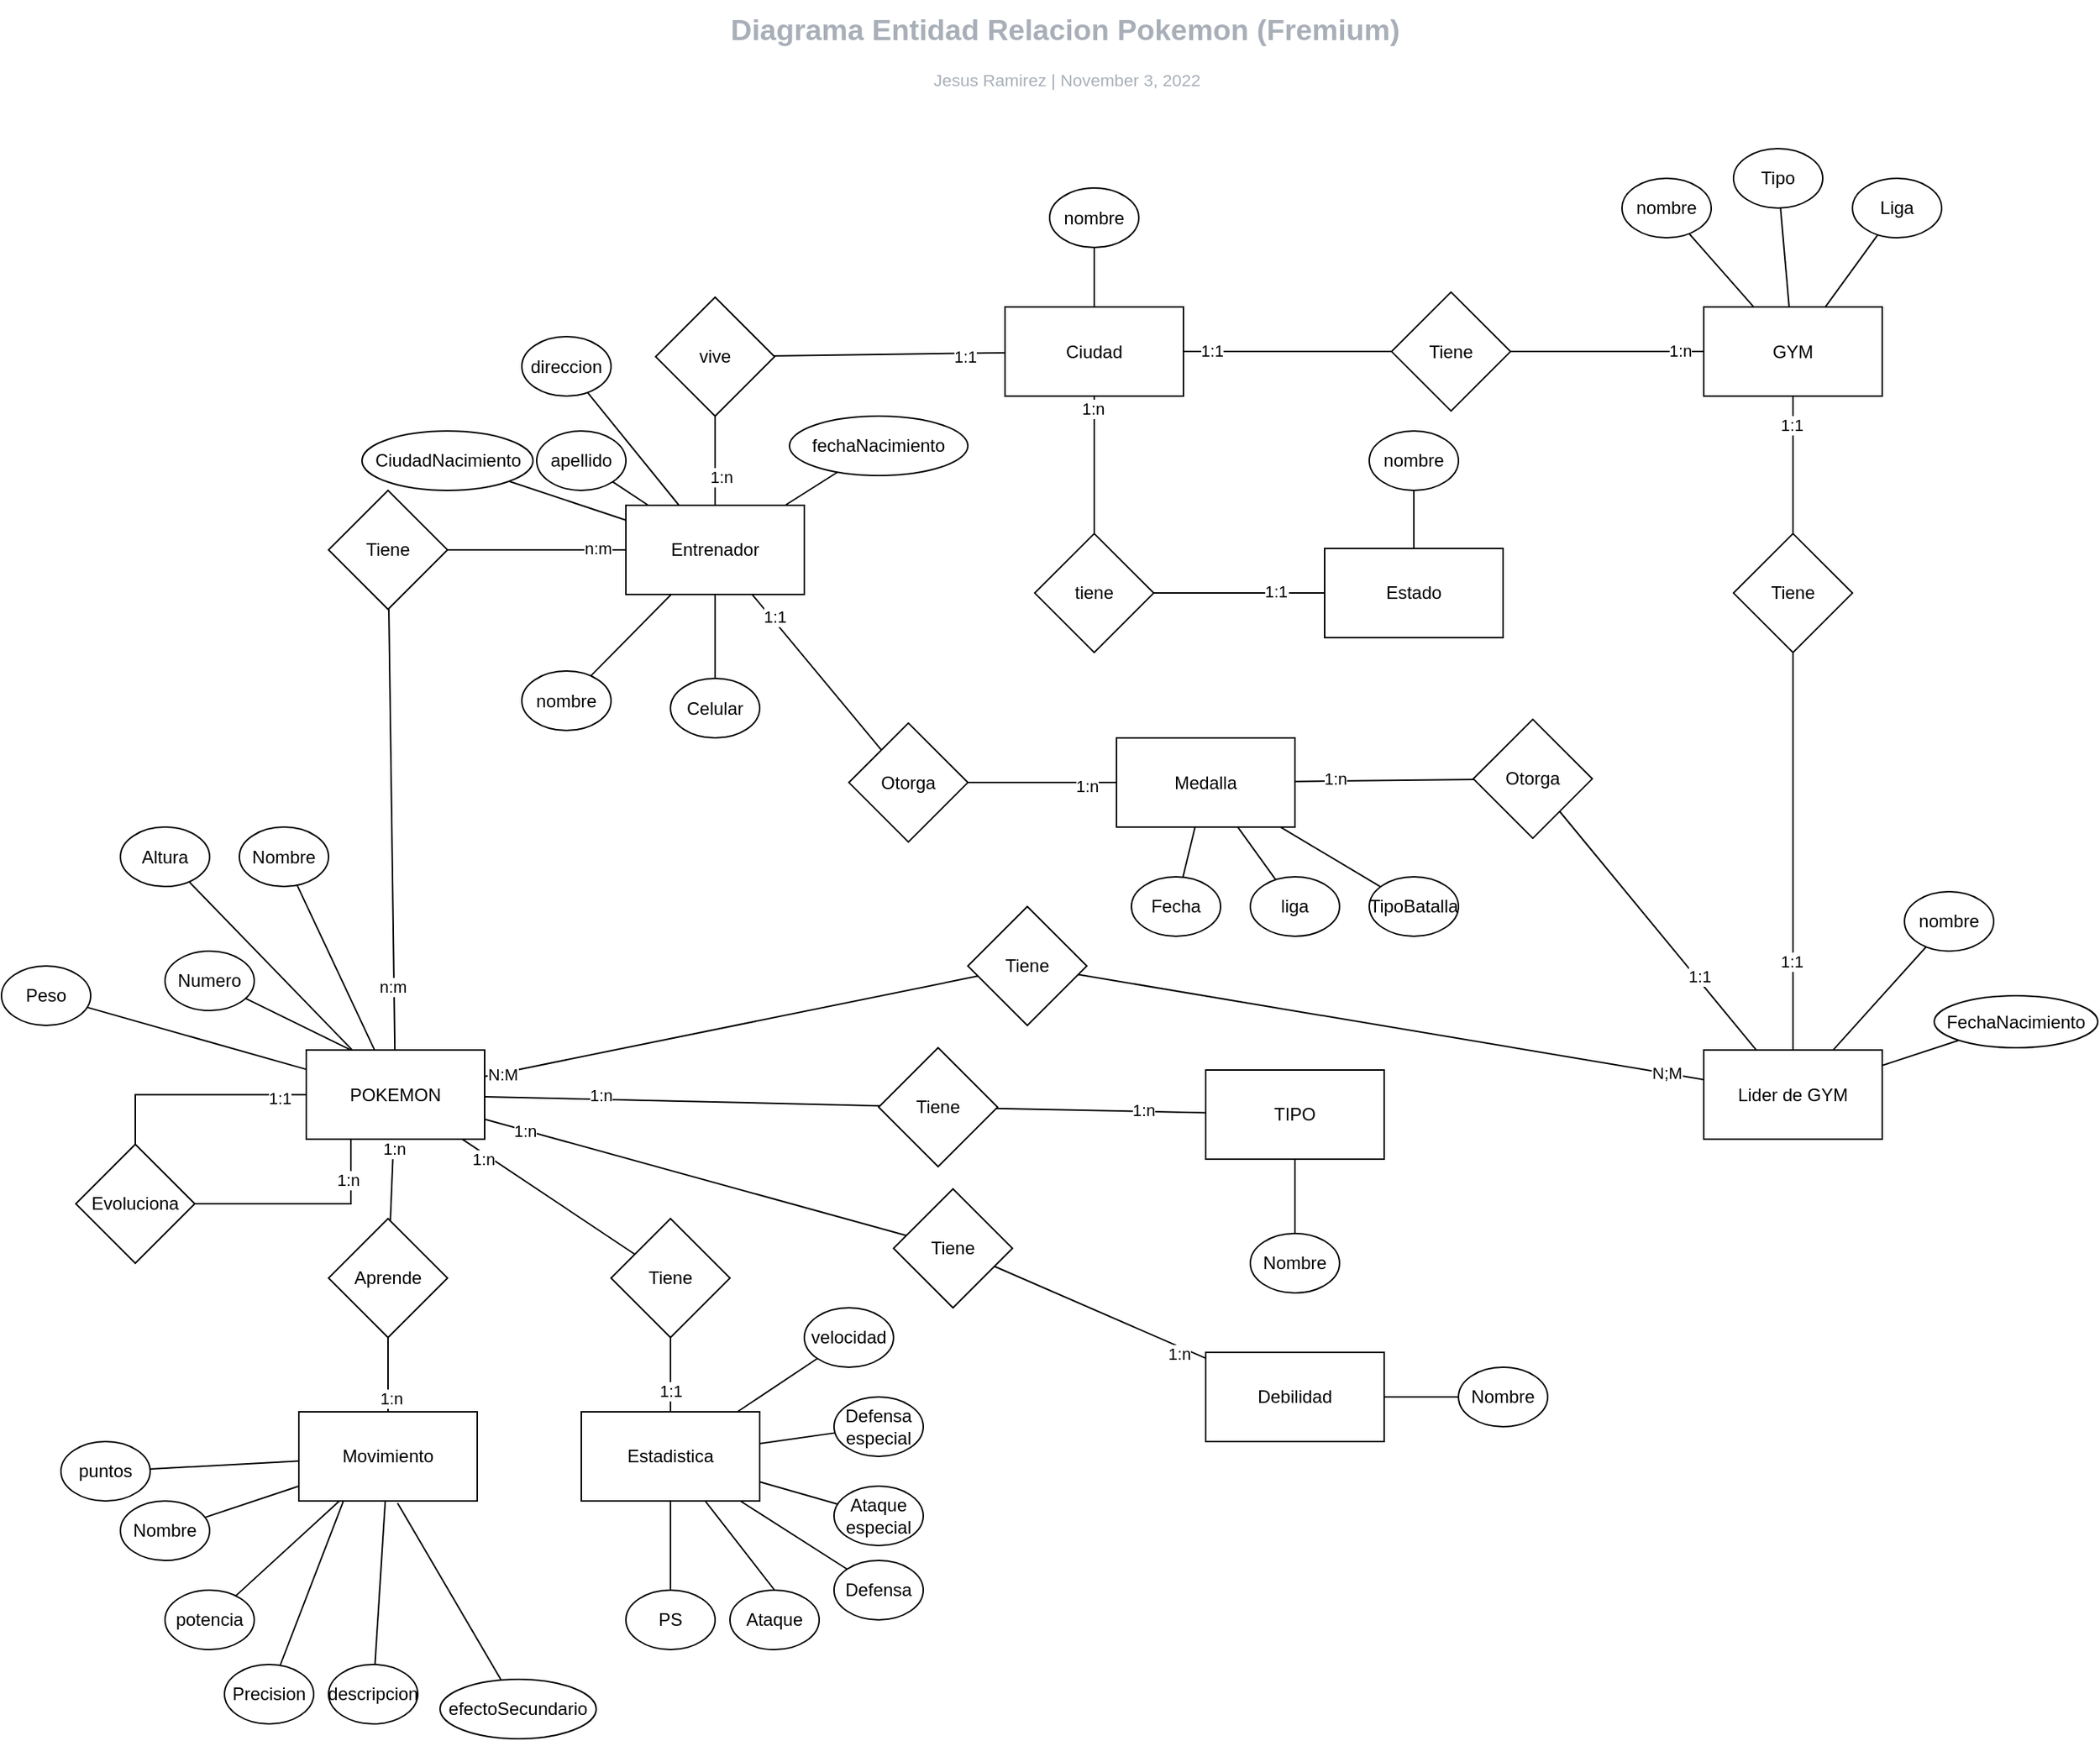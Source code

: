 <mxfile version="20.5.2" type="device"><diagram id="R2lEEEUBdFMjLlhIrx00" name="Page-1"><mxGraphModel dx="2074" dy="1112" grid="1" gridSize="10" guides="1" tooltips="1" connect="1" arrows="1" fold="1" page="1" pageScale="1" pageWidth="850" pageHeight="1100" math="0" shadow="0" extFonts="Permanent Marker^https://fonts.googleapis.com/css?family=Permanent+Marker"><root><mxCell id="0"/><mxCell id="1" parent="0"/><mxCell id="3xpvb2c_XR4PkXyKNZnZ-7" style="edgeStyle=orthogonalEdgeStyle;rounded=0;orthogonalLoop=1;jettySize=auto;html=1;endArrow=none;endFill=0;" parent="1" source="3xpvb2c_XR4PkXyKNZnZ-1" target="3xpvb2c_XR4PkXyKNZnZ-6" edge="1"><mxGeometry relative="1" as="geometry"/></mxCell><mxCell id="3xpvb2c_XR4PkXyKNZnZ-9" value="1:1" style="edgeLabel;html=1;align=center;verticalAlign=middle;resizable=0;points=[];" parent="3xpvb2c_XR4PkXyKNZnZ-7" vertex="1" connectable="0"><mxGeometry x="-0.757" y="2" relative="1" as="geometry"><mxPoint as="offset"/></mxGeometry></mxCell><mxCell id="3xpvb2c_XR4PkXyKNZnZ-24" style="edgeStyle=none;rounded=0;orthogonalLoop=1;jettySize=auto;html=1;endArrow=none;endFill=0;" parent="1" source="3xpvb2c_XR4PkXyKNZnZ-1" target="3xpvb2c_XR4PkXyKNZnZ-23" edge="1"><mxGeometry relative="1" as="geometry"/></mxCell><mxCell id="3xpvb2c_XR4PkXyKNZnZ-26" value="1:n" style="edgeLabel;html=1;align=center;verticalAlign=middle;resizable=0;points=[];" parent="3xpvb2c_XR4PkXyKNZnZ-24" vertex="1" connectable="0"><mxGeometry x="-0.418" y="3" relative="1" as="geometry"><mxPoint as="offset"/></mxGeometry></mxCell><mxCell id="3xpvb2c_XR4PkXyKNZnZ-30" style="edgeStyle=none;rounded=0;orthogonalLoop=1;jettySize=auto;html=1;endArrow=none;endFill=0;" parent="1" source="3xpvb2c_XR4PkXyKNZnZ-1" target="3xpvb2c_XR4PkXyKNZnZ-29" edge="1"><mxGeometry relative="1" as="geometry"/></mxCell><mxCell id="3xpvb2c_XR4PkXyKNZnZ-33" value="1:n" style="edgeLabel;html=1;align=center;verticalAlign=middle;resizable=0;points=[];" parent="3xpvb2c_XR4PkXyKNZnZ-30" vertex="1" connectable="0"><mxGeometry x="-0.757" relative="1" as="geometry"><mxPoint as="offset"/></mxGeometry></mxCell><mxCell id="3xpvb2c_XR4PkXyKNZnZ-171" style="edgeStyle=none;rounded=0;orthogonalLoop=1;jettySize=auto;html=1;endArrow=none;endFill=0;" parent="1" source="3xpvb2c_XR4PkXyKNZnZ-1" target="3xpvb2c_XR4PkXyKNZnZ-170" edge="1"><mxGeometry relative="1" as="geometry"/></mxCell><mxCell id="3xpvb2c_XR4PkXyKNZnZ-176" value="1:n" style="edgeLabel;html=1;align=center;verticalAlign=middle;resizable=0;points=[];" parent="3xpvb2c_XR4PkXyKNZnZ-171" vertex="1" connectable="0"><mxGeometry x="-0.737" y="-3" relative="1" as="geometry"><mxPoint as="offset"/></mxGeometry></mxCell><mxCell id="3xpvb2c_XR4PkXyKNZnZ-200" style="edgeStyle=none;rounded=0;orthogonalLoop=1;jettySize=auto;html=1;endArrow=none;endFill=0;" parent="1" source="3xpvb2c_XR4PkXyKNZnZ-1" target="3xpvb2c_XR4PkXyKNZnZ-199" edge="1"><mxGeometry relative="1" as="geometry"/></mxCell><mxCell id="3xpvb2c_XR4PkXyKNZnZ-203" value="1:n" style="edgeLabel;html=1;align=center;verticalAlign=middle;resizable=0;points=[];" parent="3xpvb2c_XR4PkXyKNZnZ-200" vertex="1" connectable="0"><mxGeometry x="-0.813" relative="1" as="geometry"><mxPoint as="offset"/></mxGeometry></mxCell><mxCell id="3xpvb2c_XR4PkXyKNZnZ-1" value="POKEMON" style="rounded=0;whiteSpace=wrap;html=1;" parent="1" vertex="1"><mxGeometry x="305" y="746.56" width="120" height="60" as="geometry"/></mxCell><mxCell id="3xpvb2c_XR4PkXyKNZnZ-2" value="TIPO" style="rounded=0;whiteSpace=wrap;html=1;" parent="1" vertex="1"><mxGeometry x="910" y="760" width="120" height="60" as="geometry"/></mxCell><mxCell id="3xpvb2c_XR4PkXyKNZnZ-3" value="Medalla" style="rounded=0;whiteSpace=wrap;html=1;" parent="1" vertex="1"><mxGeometry x="850" y="536.56" width="120" height="60" as="geometry"/></mxCell><mxCell id="3xpvb2c_XR4PkXyKNZnZ-113" style="edgeStyle=none;rounded=0;orthogonalLoop=1;jettySize=auto;html=1;endArrow=none;endFill=0;" parent="1" source="3xpvb2c_XR4PkXyKNZnZ-4" target="3xpvb2c_XR4PkXyKNZnZ-110" edge="1"><mxGeometry relative="1" as="geometry"/></mxCell><mxCell id="3xpvb2c_XR4PkXyKNZnZ-114" style="edgeStyle=none;rounded=0;orthogonalLoop=1;jettySize=auto;html=1;endArrow=none;endFill=0;" parent="1" source="3xpvb2c_XR4PkXyKNZnZ-4" target="3xpvb2c_XR4PkXyKNZnZ-111" edge="1"><mxGeometry relative="1" as="geometry"/></mxCell><mxCell id="3xpvb2c_XR4PkXyKNZnZ-118" style="edgeStyle=none;rounded=0;orthogonalLoop=1;jettySize=auto;html=1;endArrow=none;endFill=0;" parent="1" source="3xpvb2c_XR4PkXyKNZnZ-4" target="3xpvb2c_XR4PkXyKNZnZ-115" edge="1"><mxGeometry relative="1" as="geometry"/></mxCell><mxCell id="3xpvb2c_XR4PkXyKNZnZ-128" value="1:1" style="edgeLabel;html=1;align=center;verticalAlign=middle;resizable=0;points=[];" parent="3xpvb2c_XR4PkXyKNZnZ-118" vertex="1" connectable="0"><mxGeometry x="-0.39" y="-2" relative="1" as="geometry"><mxPoint as="offset"/></mxGeometry></mxCell><mxCell id="3xpvb2c_XR4PkXyKNZnZ-4" value="Lider de GYM" style="rounded=0;whiteSpace=wrap;html=1;" parent="1" vertex="1"><mxGeometry x="1245" y="746.56" width="120" height="60" as="geometry"/></mxCell><mxCell id="3xpvb2c_XR4PkXyKNZnZ-8" style="edgeStyle=orthogonalEdgeStyle;rounded=0;orthogonalLoop=1;jettySize=auto;html=1;entryX=0.25;entryY=1;entryDx=0;entryDy=0;endArrow=none;endFill=0;" parent="1" source="3xpvb2c_XR4PkXyKNZnZ-6" target="3xpvb2c_XR4PkXyKNZnZ-1" edge="1"><mxGeometry relative="1" as="geometry"/></mxCell><mxCell id="3xpvb2c_XR4PkXyKNZnZ-10" value="1:n" style="edgeLabel;html=1;align=center;verticalAlign=middle;resizable=0;points=[];" parent="3xpvb2c_XR4PkXyKNZnZ-8" vertex="1" connectable="0"><mxGeometry x="0.629" y="2" relative="1" as="geometry"><mxPoint as="offset"/></mxGeometry></mxCell><mxCell id="3xpvb2c_XR4PkXyKNZnZ-6" value="Evoluciona" style="rhombus;whiteSpace=wrap;html=1;" parent="1" vertex="1"><mxGeometry x="150" y="810" width="80" height="80" as="geometry"/></mxCell><mxCell id="3xpvb2c_XR4PkXyKNZnZ-19" style="rounded=0;orthogonalLoop=1;jettySize=auto;html=1;entryX=0.25;entryY=0;entryDx=0;entryDy=0;endArrow=none;endFill=0;" parent="1" source="3xpvb2c_XR4PkXyKNZnZ-11" target="3xpvb2c_XR4PkXyKNZnZ-1" edge="1"><mxGeometry relative="1" as="geometry"/></mxCell><mxCell id="3xpvb2c_XR4PkXyKNZnZ-11" value="Numero" style="ellipse;whiteSpace=wrap;html=1;" parent="1" vertex="1"><mxGeometry x="210" y="680" width="60" height="40" as="geometry"/></mxCell><mxCell id="3xpvb2c_XR4PkXyKNZnZ-20" style="edgeStyle=none;rounded=0;orthogonalLoop=1;jettySize=auto;html=1;endArrow=none;endFill=0;" parent="1" source="3xpvb2c_XR4PkXyKNZnZ-12" target="3xpvb2c_XR4PkXyKNZnZ-1" edge="1"><mxGeometry relative="1" as="geometry"/></mxCell><mxCell id="3xpvb2c_XR4PkXyKNZnZ-12" value="Nombre" style="ellipse;whiteSpace=wrap;html=1;" parent="1" vertex="1"><mxGeometry x="260" y="596.56" width="60" height="40" as="geometry"/></mxCell><mxCell id="3xpvb2c_XR4PkXyKNZnZ-21" style="edgeStyle=none;rounded=0;orthogonalLoop=1;jettySize=auto;html=1;endArrow=none;endFill=0;" parent="1" source="3xpvb2c_XR4PkXyKNZnZ-13" target="3xpvb2c_XR4PkXyKNZnZ-1" edge="1"><mxGeometry relative="1" as="geometry"/></mxCell><mxCell id="3xpvb2c_XR4PkXyKNZnZ-13" value="Peso" style="ellipse;whiteSpace=wrap;html=1;" parent="1" vertex="1"><mxGeometry x="100" y="690" width="60" height="40" as="geometry"/></mxCell><mxCell id="3xpvb2c_XR4PkXyKNZnZ-22" style="edgeStyle=none;rounded=0;orthogonalLoop=1;jettySize=auto;html=1;endArrow=none;endFill=0;" parent="1" source="3xpvb2c_XR4PkXyKNZnZ-16" target="3xpvb2c_XR4PkXyKNZnZ-1" edge="1"><mxGeometry relative="1" as="geometry"/></mxCell><mxCell id="3xpvb2c_XR4PkXyKNZnZ-16" value="Altura" style="ellipse;whiteSpace=wrap;html=1;" parent="1" vertex="1"><mxGeometry x="180" y="596.56" width="60" height="40" as="geometry"/></mxCell><mxCell id="3xpvb2c_XR4PkXyKNZnZ-159" style="edgeStyle=none;rounded=0;orthogonalLoop=1;jettySize=auto;html=1;endArrow=none;endFill=0;" parent="1" source="3xpvb2c_XR4PkXyKNZnZ-23" target="3xpvb2c_XR4PkXyKNZnZ-2" edge="1"><mxGeometry relative="1" as="geometry"/></mxCell><mxCell id="3xpvb2c_XR4PkXyKNZnZ-160" value="1:n" style="edgeLabel;html=1;align=center;verticalAlign=middle;resizable=0;points=[];" parent="3xpvb2c_XR4PkXyKNZnZ-159" vertex="1" connectable="0"><mxGeometry x="0.4" y="1" relative="1" as="geometry"><mxPoint as="offset"/></mxGeometry></mxCell><mxCell id="3xpvb2c_XR4PkXyKNZnZ-23" value="Tiene" style="rhombus;whiteSpace=wrap;html=1;" parent="1" vertex="1"><mxGeometry x="690" y="745" width="80" height="80" as="geometry"/></mxCell><mxCell id="3xpvb2c_XR4PkXyKNZnZ-28" value="Movimiento" style="rounded=0;whiteSpace=wrap;html=1;" parent="1" vertex="1"><mxGeometry x="300" y="990" width="120" height="60" as="geometry"/></mxCell><mxCell id="3xpvb2c_XR4PkXyKNZnZ-32" style="edgeStyle=none;rounded=0;orthogonalLoop=1;jettySize=auto;html=1;endArrow=none;endFill=0;" parent="1" source="3xpvb2c_XR4PkXyKNZnZ-29" target="3xpvb2c_XR4PkXyKNZnZ-28" edge="1"><mxGeometry relative="1" as="geometry"/></mxCell><mxCell id="3xpvb2c_XR4PkXyKNZnZ-34" value="1:n" style="edgeLabel;html=1;align=center;verticalAlign=middle;resizable=0;points=[];" parent="3xpvb2c_XR4PkXyKNZnZ-32" vertex="1" connectable="0"><mxGeometry x="0.64" y="2" relative="1" as="geometry"><mxPoint as="offset"/></mxGeometry></mxCell><mxCell id="3xpvb2c_XR4PkXyKNZnZ-29" value="Aprende" style="rhombus;whiteSpace=wrap;html=1;" parent="1" vertex="1"><mxGeometry x="320" y="860" width="80" height="80" as="geometry"/></mxCell><mxCell id="3xpvb2c_XR4PkXyKNZnZ-31" style="edgeStyle=none;rounded=0;orthogonalLoop=1;jettySize=auto;html=1;exitX=0.5;exitY=1;exitDx=0;exitDy=0;endArrow=none;endFill=0;" parent="1" source="3xpvb2c_XR4PkXyKNZnZ-29" target="3xpvb2c_XR4PkXyKNZnZ-29" edge="1"><mxGeometry relative="1" as="geometry"/></mxCell><mxCell id="3xpvb2c_XR4PkXyKNZnZ-39" style="edgeStyle=none;rounded=0;orthogonalLoop=1;jettySize=auto;html=1;endArrow=none;endFill=0;" parent="1" source="3xpvb2c_XR4PkXyKNZnZ-35" target="3xpvb2c_XR4PkXyKNZnZ-37" edge="1"><mxGeometry relative="1" as="geometry"/></mxCell><mxCell id="3xpvb2c_XR4PkXyKNZnZ-40" value="1" style="edgeLabel;html=1;align=center;verticalAlign=middle;resizable=0;points=[];" parent="3xpvb2c_XR4PkXyKNZnZ-39" vertex="1" connectable="0"><mxGeometry x="-0.667" y="1" relative="1" as="geometry"><mxPoint as="offset"/></mxGeometry></mxCell><mxCell id="3xpvb2c_XR4PkXyKNZnZ-97" value="n:m" style="edgeLabel;html=1;align=center;verticalAlign=middle;resizable=0;points=[];" parent="3xpvb2c_XR4PkXyKNZnZ-39" vertex="1" connectable="0"><mxGeometry x="-0.682" y="-1" relative="1" as="geometry"><mxPoint as="offset"/></mxGeometry></mxCell><mxCell id="3xpvb2c_XR4PkXyKNZnZ-53" style="edgeStyle=none;rounded=0;orthogonalLoop=1;jettySize=auto;html=1;endArrow=none;endFill=0;" parent="1" source="3xpvb2c_XR4PkXyKNZnZ-35" target="3xpvb2c_XR4PkXyKNZnZ-52" edge="1"><mxGeometry relative="1" as="geometry"/></mxCell><mxCell id="3xpvb2c_XR4PkXyKNZnZ-55" style="edgeStyle=none;rounded=0;orthogonalLoop=1;jettySize=auto;html=1;endArrow=none;endFill=0;" parent="1" source="3xpvb2c_XR4PkXyKNZnZ-35" target="3xpvb2c_XR4PkXyKNZnZ-54" edge="1"><mxGeometry relative="1" as="geometry"/></mxCell><mxCell id="3xpvb2c_XR4PkXyKNZnZ-119" value="1:n" style="edgeLabel;html=1;align=center;verticalAlign=middle;resizable=0;points=[];" parent="3xpvb2c_XR4PkXyKNZnZ-55" vertex="1" connectable="0"><mxGeometry x="-0.367" y="-4" relative="1" as="geometry"><mxPoint as="offset"/></mxGeometry></mxCell><mxCell id="3xpvb2c_XR4PkXyKNZnZ-131" style="edgeStyle=none;rounded=0;orthogonalLoop=1;jettySize=auto;html=1;endArrow=none;endFill=0;" parent="1" source="3xpvb2c_XR4PkXyKNZnZ-35" target="3xpvb2c_XR4PkXyKNZnZ-130" edge="1"><mxGeometry relative="1" as="geometry"/></mxCell><mxCell id="3xpvb2c_XR4PkXyKNZnZ-134" value="1:1" style="edgeLabel;html=1;align=center;verticalAlign=middle;resizable=0;points=[];" parent="3xpvb2c_XR4PkXyKNZnZ-131" vertex="1" connectable="0"><mxGeometry x="-0.689" y="2" relative="1" as="geometry"><mxPoint as="offset"/></mxGeometry></mxCell><mxCell id="3xpvb2c_XR4PkXyKNZnZ-35" value="Entrenador" style="rounded=0;whiteSpace=wrap;html=1;" parent="1" vertex="1"><mxGeometry x="520" y="380" width="120" height="60" as="geometry"/></mxCell><mxCell id="3xpvb2c_XR4PkXyKNZnZ-37" value="Tiene" style="rhombus;whiteSpace=wrap;html=1;" parent="1" vertex="1"><mxGeometry x="320" y="370" width="80" height="80" as="geometry"/></mxCell><mxCell id="3xpvb2c_XR4PkXyKNZnZ-38" value="" style="edgeStyle=none;rounded=0;orthogonalLoop=1;jettySize=auto;html=1;endArrow=none;endFill=0;" parent="1" source="3xpvb2c_XR4PkXyKNZnZ-1" target="3xpvb2c_XR4PkXyKNZnZ-37" edge="1"><mxGeometry relative="1" as="geometry"><mxPoint x="495" y="416.56" as="targetPoint"/><mxPoint x="319" y="536.56" as="sourcePoint"/></mxGeometry></mxCell><mxCell id="3xpvb2c_XR4PkXyKNZnZ-41" value="n:m" style="edgeLabel;html=1;align=center;verticalAlign=middle;resizable=0;points=[];" parent="3xpvb2c_XR4PkXyKNZnZ-38" vertex="1" connectable="0"><mxGeometry x="-0.71" y="1" relative="1" as="geometry"><mxPoint as="offset"/></mxGeometry></mxCell><mxCell id="3xpvb2c_XR4PkXyKNZnZ-47" style="edgeStyle=none;rounded=0;orthogonalLoop=1;jettySize=auto;html=1;endArrow=none;endFill=0;" parent="1" source="3xpvb2c_XR4PkXyKNZnZ-42" target="3xpvb2c_XR4PkXyKNZnZ-35" edge="1"><mxGeometry relative="1" as="geometry"/></mxCell><mxCell id="3xpvb2c_XR4PkXyKNZnZ-42" value="nombre" style="ellipse;whiteSpace=wrap;html=1;" parent="1" vertex="1"><mxGeometry x="450" y="491.56" width="60" height="40" as="geometry"/></mxCell><mxCell id="3xpvb2c_XR4PkXyKNZnZ-46" style="edgeStyle=none;rounded=0;orthogonalLoop=1;jettySize=auto;html=1;endArrow=none;endFill=0;" parent="1" source="3xpvb2c_XR4PkXyKNZnZ-43" target="3xpvb2c_XR4PkXyKNZnZ-35" edge="1"><mxGeometry relative="1" as="geometry"><mxPoint x="194.922" y="213.911" as="sourcePoint"/></mxGeometry></mxCell><mxCell id="3xpvb2c_XR4PkXyKNZnZ-43" value="apellido" style="ellipse;whiteSpace=wrap;html=1;" parent="1" vertex="1"><mxGeometry x="460" y="330" width="60" height="40" as="geometry"/></mxCell><mxCell id="3xpvb2c_XR4PkXyKNZnZ-45" style="edgeStyle=none;rounded=0;orthogonalLoop=1;jettySize=auto;html=1;endArrow=none;endFill=0;" parent="1" source="3xpvb2c_XR4PkXyKNZnZ-44" target="3xpvb2c_XR4PkXyKNZnZ-35" edge="1"><mxGeometry relative="1" as="geometry"><mxPoint x="283.99" y="216.22" as="sourcePoint"/></mxGeometry></mxCell><mxCell id="3xpvb2c_XR4PkXyKNZnZ-44" value="fechaNacimiento" style="ellipse;whiteSpace=wrap;html=1;" parent="1" vertex="1"><mxGeometry x="630" y="320" width="120" height="40" as="geometry"/></mxCell><mxCell id="3xpvb2c_XR4PkXyKNZnZ-50" style="edgeStyle=none;rounded=0;orthogonalLoop=1;jettySize=auto;html=1;endArrow=none;endFill=0;" parent="1" source="3xpvb2c_XR4PkXyKNZnZ-48" target="3xpvb2c_XR4PkXyKNZnZ-35" edge="1"><mxGeometry relative="1" as="geometry"/></mxCell><mxCell id="3xpvb2c_XR4PkXyKNZnZ-48" value="Celular" style="ellipse;whiteSpace=wrap;html=1;" parent="1" vertex="1"><mxGeometry x="550" y="496.56" width="60" height="40" as="geometry"/></mxCell><mxCell id="3xpvb2c_XR4PkXyKNZnZ-51" style="edgeStyle=none;rounded=0;orthogonalLoop=1;jettySize=auto;html=1;endArrow=none;endFill=0;" parent="1" source="3xpvb2c_XR4PkXyKNZnZ-49" target="3xpvb2c_XR4PkXyKNZnZ-35" edge="1"><mxGeometry relative="1" as="geometry"/></mxCell><mxCell id="3xpvb2c_XR4PkXyKNZnZ-49" value="direccion" style="ellipse;whiteSpace=wrap;html=1;" parent="1" vertex="1"><mxGeometry x="450" y="266.56" width="60" height="40" as="geometry"/></mxCell><mxCell id="3xpvb2c_XR4PkXyKNZnZ-52" value="CiudadNacimiento" style="ellipse;whiteSpace=wrap;html=1;" parent="1" vertex="1"><mxGeometry x="342.5" y="330" width="115" height="40" as="geometry"/></mxCell><mxCell id="3xpvb2c_XR4PkXyKNZnZ-98" style="edgeStyle=none;rounded=0;orthogonalLoop=1;jettySize=auto;html=1;endArrow=none;endFill=0;" parent="1" source="3xpvb2c_XR4PkXyKNZnZ-54" target="3xpvb2c_XR4PkXyKNZnZ-58" edge="1"><mxGeometry relative="1" as="geometry"/></mxCell><mxCell id="3xpvb2c_XR4PkXyKNZnZ-99" value="1:1" style="edgeLabel;html=1;align=center;verticalAlign=middle;resizable=0;points=[];" parent="3xpvb2c_XR4PkXyKNZnZ-98" vertex="1" connectable="0"><mxGeometry x="0.643" y="-2" relative="1" as="geometry"><mxPoint as="offset"/></mxGeometry></mxCell><mxCell id="3xpvb2c_XR4PkXyKNZnZ-54" value="vive" style="rhombus;whiteSpace=wrap;html=1;" parent="1" vertex="1"><mxGeometry x="540" y="240" width="80" height="80" as="geometry"/></mxCell><mxCell id="3xpvb2c_XR4PkXyKNZnZ-62" style="edgeStyle=none;rounded=0;orthogonalLoop=1;jettySize=auto;html=1;endArrow=none;endFill=0;startArrow=none;" parent="1" source="3xpvb2c_XR4PkXyKNZnZ-60" target="3xpvb2c_XR4PkXyKNZnZ-63" edge="1"><mxGeometry relative="1" as="geometry"><mxPoint x="745" y="276.56" as="targetPoint"/></mxGeometry></mxCell><mxCell id="3xpvb2c_XR4PkXyKNZnZ-76" style="edgeStyle=none;rounded=0;orthogonalLoop=1;jettySize=auto;html=1;endArrow=none;endFill=0;" parent="1" source="3xpvb2c_XR4PkXyKNZnZ-58" target="3xpvb2c_XR4PkXyKNZnZ-75" edge="1"><mxGeometry relative="1" as="geometry"/></mxCell><mxCell id="3xpvb2c_XR4PkXyKNZnZ-106" value="1:1" style="edgeLabel;html=1;align=center;verticalAlign=middle;resizable=0;points=[];" parent="3xpvb2c_XR4PkXyKNZnZ-76" vertex="1" connectable="0"><mxGeometry x="-0.737" y="1" relative="1" as="geometry"><mxPoint as="offset"/></mxGeometry></mxCell><mxCell id="3xpvb2c_XR4PkXyKNZnZ-102" style="edgeStyle=none;rounded=0;orthogonalLoop=1;jettySize=auto;html=1;endArrow=none;endFill=0;" parent="1" source="3xpvb2c_XR4PkXyKNZnZ-58" target="3xpvb2c_XR4PkXyKNZnZ-63" edge="1"><mxGeometry relative="1" as="geometry"/></mxCell><mxCell id="3xpvb2c_XR4PkXyKNZnZ-103" value="1:n" style="edgeLabel;html=1;align=center;verticalAlign=middle;resizable=0;points=[];" parent="3xpvb2c_XR4PkXyKNZnZ-102" vertex="1" connectable="0"><mxGeometry x="-0.818" y="-1" relative="1" as="geometry"><mxPoint as="offset"/></mxGeometry></mxCell><mxCell id="3xpvb2c_XR4PkXyKNZnZ-58" value="Ciudad" style="rounded=0;whiteSpace=wrap;html=1;" parent="1" vertex="1"><mxGeometry x="775" y="246.56" width="120" height="60" as="geometry"/></mxCell><mxCell id="3xpvb2c_XR4PkXyKNZnZ-65" style="edgeStyle=none;rounded=0;orthogonalLoop=1;jettySize=auto;html=1;endArrow=none;endFill=0;" parent="1" source="3xpvb2c_XR4PkXyKNZnZ-63" target="3xpvb2c_XR4PkXyKNZnZ-60" edge="1"><mxGeometry relative="1" as="geometry"/></mxCell><mxCell id="3xpvb2c_XR4PkXyKNZnZ-94" value="n" style="edgeLabel;html=1;align=center;verticalAlign=middle;resizable=0;points=[];" parent="3xpvb2c_XR4PkXyKNZnZ-65" vertex="1" connectable="0"><mxGeometry x="0.5" y="3" relative="1" as="geometry"><mxPoint as="offset"/></mxGeometry></mxCell><mxCell id="3xpvb2c_XR4PkXyKNZnZ-104" value="1:1" style="edgeLabel;html=1;align=center;verticalAlign=middle;resizable=0;points=[];" parent="3xpvb2c_XR4PkXyKNZnZ-65" vertex="1" connectable="0"><mxGeometry x="0.414" y="1" relative="1" as="geometry"><mxPoint as="offset"/></mxGeometry></mxCell><mxCell id="3xpvb2c_XR4PkXyKNZnZ-63" value="tiene" style="rhombus;whiteSpace=wrap;html=1;" parent="1" vertex="1"><mxGeometry x="795" y="399.06" width="80" height="80" as="geometry"/></mxCell><mxCell id="3xpvb2c_XR4PkXyKNZnZ-67" style="edgeStyle=none;rounded=0;orthogonalLoop=1;jettySize=auto;html=1;endArrow=none;endFill=0;" parent="1" source="3xpvb2c_XR4PkXyKNZnZ-66" target="3xpvb2c_XR4PkXyKNZnZ-58" edge="1"><mxGeometry relative="1" as="geometry"><mxPoint x="835" y="216.56" as="sourcePoint"/></mxGeometry></mxCell><mxCell id="3xpvb2c_XR4PkXyKNZnZ-66" value="nombre" style="ellipse;whiteSpace=wrap;html=1;" parent="1" vertex="1"><mxGeometry x="805" y="166.56" width="60" height="40" as="geometry"/></mxCell><mxCell id="3xpvb2c_XR4PkXyKNZnZ-68" value="&lt;span data-lucid-content=&quot;{&amp;quot;t&amp;quot;:&amp;quot;Diagrama Entidad Relacion BFFs (eCommerce)&amp;quot;,&amp;quot;m&amp;quot;:[{&amp;quot;s&amp;quot;:0,&amp;quot;n&amp;quot;:&amp;quot;a&amp;quot;,&amp;quot;v&amp;quot;:&amp;quot;center&amp;quot;},{&amp;quot;s&amp;quot;:0,&amp;quot;n&amp;quot;:&amp;quot;fl&amp;quot;,&amp;quot;v&amp;quot;:16},{&amp;quot;s&amp;quot;:0,&amp;quot;n&amp;quot;:&amp;quot;il&amp;quot;,&amp;quot;v&amp;quot;:9.38},{&amp;quot;s&amp;quot;:0,&amp;quot;n&amp;quot;:&amp;quot;ir&amp;quot;,&amp;quot;v&amp;quot;:9.38},{&amp;quot;s&amp;quot;:0,&amp;quot;n&amp;quot;:&amp;quot;mt&amp;quot;,&amp;quot;v&amp;quot;:2.68},{&amp;quot;s&amp;quot;:0,&amp;quot;n&amp;quot;:&amp;quot;fc&amp;quot;,&amp;quot;v&amp;quot;:&amp;quot;Bold&amp;quot;,&amp;quot;e&amp;quot;:42},{&amp;quot;s&amp;quot;:0,&amp;quot;n&amp;quot;:&amp;quot;b&amp;quot;,&amp;quot;v&amp;quot;:true,&amp;quot;e&amp;quot;:42},{&amp;quot;s&amp;quot;:0,&amp;quot;n&amp;quot;:&amp;quot;s&amp;quot;,&amp;quot;v&amp;quot;:26.222,&amp;quot;e&amp;quot;:42},{&amp;quot;s&amp;quot;:0,&amp;quot;n&amp;quot;:&amp;quot;c&amp;quot;,&amp;quot;v&amp;quot;:&amp;quot;#a9afb8ff&amp;quot;,&amp;quot;e&amp;quot;:42}]}&quot; data-lucid-type=&quot;application/vnd.lucid.text&quot;&gt;&lt;span style=&quot;font-weight:bold;color:#a9afb8;font-size:19.667px;&quot;&gt;Diagrama Entidad Relacion Pokemon (Fremium)&lt;/span&gt;&lt;/span&gt;" style="text;html=1;align=center;verticalAlign=middle;resizable=0;points=[];autosize=1;strokeColor=none;fillColor=none;" parent="1" vertex="1"><mxGeometry x="580" y="40" width="470" height="40" as="geometry"/></mxCell><mxCell id="3xpvb2c_XR4PkXyKNZnZ-69" value="&lt;span data-lucid-content=&quot;{&amp;quot;t&amp;quot;:&amp;quot;{{creatorName}}  |  {{date:MMMM d, yyyy}}&amp;quot;,&amp;quot;m&amp;quot;:[{&amp;quot;s&amp;quot;:0,&amp;quot;n&amp;quot;:&amp;quot;a&amp;quot;,&amp;quot;v&amp;quot;:&amp;quot;center&amp;quot;},{&amp;quot;s&amp;quot;:0,&amp;quot;n&amp;quot;:&amp;quot;fl&amp;quot;,&amp;quot;v&amp;quot;:16},{&amp;quot;s&amp;quot;:0,&amp;quot;n&amp;quot;:&amp;quot;il&amp;quot;,&amp;quot;v&amp;quot;:9.38},{&amp;quot;s&amp;quot;:0,&amp;quot;n&amp;quot;:&amp;quot;ir&amp;quot;,&amp;quot;v&amp;quot;:9.38},{&amp;quot;s&amp;quot;:0,&amp;quot;n&amp;quot;:&amp;quot;mt&amp;quot;,&amp;quot;v&amp;quot;:2.68},{&amp;quot;s&amp;quot;:0,&amp;quot;n&amp;quot;:&amp;quot;c&amp;quot;,&amp;quot;v&amp;quot;:&amp;quot;#a9afb8ff&amp;quot;,&amp;quot;e&amp;quot;:41},{&amp;quot;s&amp;quot;:0,&amp;quot;n&amp;quot;:&amp;quot;fc&amp;quot;,&amp;quot;v&amp;quot;:&amp;quot;Regular&amp;quot;,&amp;quot;e&amp;quot;:41},{&amp;quot;s&amp;quot;:0,&amp;quot;n&amp;quot;:&amp;quot;s&amp;quot;,&amp;quot;v&amp;quot;:15.296,&amp;quot;e&amp;quot;:41}]}&quot; data-lucid-type=&quot;application/vnd.lucid.text&quot;&gt;&lt;span style=&quot;color:#a9afb8;font-size:11.472px;&quot;&gt;Jesus Ramirez  |  November 3, 2022&lt;/span&gt;&lt;/span&gt;" style="text;whiteSpace=wrap;html=1;" parent="1" vertex="1"><mxGeometry x="725" y="80" width="210" height="40" as="geometry"/></mxCell><mxCell id="3xpvb2c_XR4PkXyKNZnZ-71" style="edgeStyle=none;rounded=0;orthogonalLoop=1;jettySize=auto;html=1;endArrow=none;endFill=0;" parent="1" source="3xpvb2c_XR4PkXyKNZnZ-70" target="3xpvb2c_XR4PkXyKNZnZ-60" edge="1"><mxGeometry relative="1" as="geometry"/></mxCell><mxCell id="3xpvb2c_XR4PkXyKNZnZ-70" value="nombre" style="ellipse;whiteSpace=wrap;html=1;" parent="1" vertex="1"><mxGeometry x="1020" y="330" width="60" height="40" as="geometry"/></mxCell><mxCell id="3xpvb2c_XR4PkXyKNZnZ-82" style="edgeStyle=none;rounded=0;orthogonalLoop=1;jettySize=auto;html=1;endArrow=none;endFill=0;" parent="1" source="3xpvb2c_XR4PkXyKNZnZ-72" target="3xpvb2c_XR4PkXyKNZnZ-73" edge="1"><mxGeometry relative="1" as="geometry"><mxPoint x="1206.213" y="210.702" as="sourcePoint"/></mxGeometry></mxCell><mxCell id="3xpvb2c_XR4PkXyKNZnZ-72" value="nombre" style="ellipse;whiteSpace=wrap;html=1;" parent="1" vertex="1"><mxGeometry x="1190" y="160" width="60" height="40" as="geometry"/></mxCell><mxCell id="3xpvb2c_XR4PkXyKNZnZ-91" style="edgeStyle=none;rounded=0;orthogonalLoop=1;jettySize=auto;html=1;endArrow=none;endFill=0;" parent="1" source="3xpvb2c_XR4PkXyKNZnZ-73" target="3xpvb2c_XR4PkXyKNZnZ-90" edge="1"><mxGeometry relative="1" as="geometry"/></mxCell><mxCell id="3xpvb2c_XR4PkXyKNZnZ-108" value="1:1" style="edgeLabel;html=1;align=center;verticalAlign=middle;resizable=0;points=[];" parent="3xpvb2c_XR4PkXyKNZnZ-91" vertex="1" connectable="0"><mxGeometry x="-0.58" y="-1" relative="1" as="geometry"><mxPoint as="offset"/></mxGeometry></mxCell><mxCell id="3xpvb2c_XR4PkXyKNZnZ-73" value="GYM" style="rounded=0;whiteSpace=wrap;html=1;" parent="1" vertex="1"><mxGeometry x="1245" y="246.56" width="120" height="60" as="geometry"/></mxCell><mxCell id="3xpvb2c_XR4PkXyKNZnZ-77" style="edgeStyle=none;rounded=0;orthogonalLoop=1;jettySize=auto;html=1;endArrow=none;endFill=0;" parent="1" source="3xpvb2c_XR4PkXyKNZnZ-75" target="3xpvb2c_XR4PkXyKNZnZ-73" edge="1"><mxGeometry relative="1" as="geometry"/></mxCell><mxCell id="3xpvb2c_XR4PkXyKNZnZ-107" value="1:n" style="edgeLabel;html=1;align=center;verticalAlign=middle;resizable=0;points=[];" parent="3xpvb2c_XR4PkXyKNZnZ-77" vertex="1" connectable="0"><mxGeometry x="0.743" y="1" relative="1" as="geometry"><mxPoint as="offset"/></mxGeometry></mxCell><mxCell id="3xpvb2c_XR4PkXyKNZnZ-75" value="Tiene" style="rhombus;whiteSpace=wrap;html=1;" parent="1" vertex="1"><mxGeometry x="1035" y="236.56" width="80" height="80" as="geometry"/></mxCell><mxCell id="3xpvb2c_XR4PkXyKNZnZ-83" style="edgeStyle=none;rounded=0;orthogonalLoop=1;jettySize=auto;html=1;endArrow=none;endFill=0;" parent="1" source="3xpvb2c_XR4PkXyKNZnZ-78" target="3xpvb2c_XR4PkXyKNZnZ-73" edge="1"><mxGeometry relative="1" as="geometry"><mxPoint x="1281.028" y="201.152" as="sourcePoint"/></mxGeometry></mxCell><mxCell id="3xpvb2c_XR4PkXyKNZnZ-78" value="Tipo" style="ellipse;whiteSpace=wrap;html=1;" parent="1" vertex="1"><mxGeometry x="1265" y="140" width="60" height="40" as="geometry"/></mxCell><mxCell id="3xpvb2c_XR4PkXyKNZnZ-85" style="edgeStyle=none;rounded=0;orthogonalLoop=1;jettySize=auto;html=1;endArrow=none;endFill=0;" parent="1" source="3xpvb2c_XR4PkXyKNZnZ-80" target="3xpvb2c_XR4PkXyKNZnZ-73" edge="1"><mxGeometry relative="1" as="geometry"><mxPoint x="1353.371" y="199.996" as="sourcePoint"/></mxGeometry></mxCell><mxCell id="3xpvb2c_XR4PkXyKNZnZ-80" value="Liga" style="ellipse;whiteSpace=wrap;html=1;" parent="1" vertex="1"><mxGeometry x="1345" y="160" width="60" height="40" as="geometry"/></mxCell><mxCell id="3xpvb2c_XR4PkXyKNZnZ-87" style="edgeStyle=none;rounded=0;orthogonalLoop=1;jettySize=auto;html=1;endArrow=none;endFill=0;" parent="1" source="3xpvb2c_XR4PkXyKNZnZ-86" target="3xpvb2c_XR4PkXyKNZnZ-2" edge="1"><mxGeometry relative="1" as="geometry"/></mxCell><mxCell id="3xpvb2c_XR4PkXyKNZnZ-86" value="Nombre" style="ellipse;whiteSpace=wrap;html=1;" parent="1" vertex="1"><mxGeometry x="940" y="870" width="60" height="40" as="geometry"/></mxCell><mxCell id="3xpvb2c_XR4PkXyKNZnZ-92" style="edgeStyle=none;rounded=0;orthogonalLoop=1;jettySize=auto;html=1;endArrow=none;endFill=0;" parent="1" source="3xpvb2c_XR4PkXyKNZnZ-90" target="3xpvb2c_XR4PkXyKNZnZ-4" edge="1"><mxGeometry relative="1" as="geometry"/></mxCell><mxCell id="3xpvb2c_XR4PkXyKNZnZ-109" value="1:1" style="edgeLabel;html=1;align=center;verticalAlign=middle;resizable=0;points=[];" parent="3xpvb2c_XR4PkXyKNZnZ-92" vertex="1" connectable="0"><mxGeometry x="0.553" y="-1" relative="1" as="geometry"><mxPoint as="offset"/></mxGeometry></mxCell><mxCell id="3xpvb2c_XR4PkXyKNZnZ-90" value="Tiene" style="rhombus;whiteSpace=wrap;html=1;" parent="1" vertex="1"><mxGeometry x="1265" y="399.06" width="80" height="80" as="geometry"/></mxCell><mxCell id="3xpvb2c_XR4PkXyKNZnZ-60" value="Estado" style="rounded=0;whiteSpace=wrap;html=1;" parent="1" vertex="1"><mxGeometry x="990" y="409.06" width="120" height="60" as="geometry"/></mxCell><mxCell id="3xpvb2c_XR4PkXyKNZnZ-110" value="nombre" style="ellipse;whiteSpace=wrap;html=1;" parent="1" vertex="1"><mxGeometry x="1380" y="640" width="60" height="40" as="geometry"/></mxCell><mxCell id="3xpvb2c_XR4PkXyKNZnZ-111" value="FechaNacimiento" style="ellipse;whiteSpace=wrap;html=1;" parent="1" vertex="1"><mxGeometry x="1400" y="710" width="110" height="35" as="geometry"/></mxCell><mxCell id="3xpvb2c_XR4PkXyKNZnZ-120" style="edgeStyle=none;rounded=0;orthogonalLoop=1;jettySize=auto;html=1;endArrow=none;endFill=0;" parent="1" source="3xpvb2c_XR4PkXyKNZnZ-115" target="3xpvb2c_XR4PkXyKNZnZ-3" edge="1"><mxGeometry relative="1" as="geometry"/></mxCell><mxCell id="3xpvb2c_XR4PkXyKNZnZ-129" value="1:n" style="edgeLabel;html=1;align=center;verticalAlign=middle;resizable=0;points=[];" parent="3xpvb2c_XR4PkXyKNZnZ-120" vertex="1" connectable="0"><mxGeometry x="0.58" y="-2" relative="1" as="geometry"><mxPoint x="1" as="offset"/></mxGeometry></mxCell><mxCell id="3xpvb2c_XR4PkXyKNZnZ-115" value="Otorga" style="rhombus;whiteSpace=wrap;html=1;" parent="1" vertex="1"><mxGeometry x="1090" y="524.06" width="80" height="80" as="geometry"/></mxCell><mxCell id="3xpvb2c_XR4PkXyKNZnZ-125" style="edgeStyle=none;rounded=0;orthogonalLoop=1;jettySize=auto;html=1;endArrow=none;endFill=0;" parent="1" source="3xpvb2c_XR4PkXyKNZnZ-122" target="3xpvb2c_XR4PkXyKNZnZ-3" edge="1"><mxGeometry relative="1" as="geometry"/></mxCell><mxCell id="3xpvb2c_XR4PkXyKNZnZ-122" value="Fecha" style="ellipse;whiteSpace=wrap;html=1;" parent="1" vertex="1"><mxGeometry x="860" y="630" width="60" height="40" as="geometry"/></mxCell><mxCell id="3xpvb2c_XR4PkXyKNZnZ-126" style="edgeStyle=none;rounded=0;orthogonalLoop=1;jettySize=auto;html=1;endArrow=none;endFill=0;" parent="1" source="3xpvb2c_XR4PkXyKNZnZ-123" target="3xpvb2c_XR4PkXyKNZnZ-3" edge="1"><mxGeometry relative="1" as="geometry"/></mxCell><mxCell id="3xpvb2c_XR4PkXyKNZnZ-123" value="liga" style="ellipse;whiteSpace=wrap;html=1;" parent="1" vertex="1"><mxGeometry x="940" y="630" width="60" height="40" as="geometry"/></mxCell><mxCell id="3xpvb2c_XR4PkXyKNZnZ-127" style="edgeStyle=none;rounded=0;orthogonalLoop=1;jettySize=auto;html=1;endArrow=none;endFill=0;" parent="1" source="3xpvb2c_XR4PkXyKNZnZ-124" target="3xpvb2c_XR4PkXyKNZnZ-3" edge="1"><mxGeometry relative="1" as="geometry"/></mxCell><mxCell id="3xpvb2c_XR4PkXyKNZnZ-124" value="TipoBatalla" style="ellipse;whiteSpace=wrap;html=1;" parent="1" vertex="1"><mxGeometry x="1020" y="630" width="60" height="40" as="geometry"/></mxCell><mxCell id="3xpvb2c_XR4PkXyKNZnZ-132" style="edgeStyle=none;rounded=0;orthogonalLoop=1;jettySize=auto;html=1;endArrow=none;endFill=0;" parent="1" source="3xpvb2c_XR4PkXyKNZnZ-130" target="3xpvb2c_XR4PkXyKNZnZ-3" edge="1"><mxGeometry relative="1" as="geometry"/></mxCell><mxCell id="3xpvb2c_XR4PkXyKNZnZ-133" value="1:n" style="edgeLabel;html=1;align=center;verticalAlign=middle;resizable=0;points=[];" parent="3xpvb2c_XR4PkXyKNZnZ-132" vertex="1" connectable="0"><mxGeometry x="0.585" y="-2" relative="1" as="geometry"><mxPoint as="offset"/></mxGeometry></mxCell><mxCell id="3xpvb2c_XR4PkXyKNZnZ-130" value="Otorga" style="rhombus;whiteSpace=wrap;html=1;" parent="1" vertex="1"><mxGeometry x="670" y="526.56" width="80" height="80" as="geometry"/></mxCell><mxCell id="3xpvb2c_XR4PkXyKNZnZ-139" style="edgeStyle=none;rounded=0;orthogonalLoop=1;jettySize=auto;html=1;endArrow=none;endFill=0;" parent="1" source="3xpvb2c_XR4PkXyKNZnZ-138" target="3xpvb2c_XR4PkXyKNZnZ-1" edge="1"><mxGeometry relative="1" as="geometry"/></mxCell><mxCell id="3xpvb2c_XR4PkXyKNZnZ-142" value="N:M" style="edgeLabel;html=1;align=center;verticalAlign=middle;resizable=0;points=[];" parent="3xpvb2c_XR4PkXyKNZnZ-139" vertex="1" connectable="0"><mxGeometry x="0.929" y="1" relative="1" as="geometry"><mxPoint as="offset"/></mxGeometry></mxCell><mxCell id="3xpvb2c_XR4PkXyKNZnZ-140" style="edgeStyle=none;rounded=0;orthogonalLoop=1;jettySize=auto;html=1;endArrow=none;endFill=0;" parent="1" source="3xpvb2c_XR4PkXyKNZnZ-138" target="3xpvb2c_XR4PkXyKNZnZ-4" edge="1"><mxGeometry relative="1" as="geometry"/></mxCell><mxCell id="3xpvb2c_XR4PkXyKNZnZ-141" value="N;M" style="edgeLabel;html=1;align=center;verticalAlign=middle;resizable=0;points=[];" parent="3xpvb2c_XR4PkXyKNZnZ-140" vertex="1" connectable="0"><mxGeometry x="0.879" relative="1" as="geometry"><mxPoint as="offset"/></mxGeometry></mxCell><mxCell id="3xpvb2c_XR4PkXyKNZnZ-138" value="Tiene" style="rhombus;whiteSpace=wrap;html=1;" parent="1" vertex="1"><mxGeometry x="750" y="650" width="80" height="80" as="geometry"/></mxCell><mxCell id="3xpvb2c_XR4PkXyKNZnZ-157" style="edgeStyle=none;rounded=0;orthogonalLoop=1;jettySize=auto;html=1;endArrow=none;endFill=0;" parent="1" source="3xpvb2c_XR4PkXyKNZnZ-147" target="3xpvb2c_XR4PkXyKNZnZ-28" edge="1"><mxGeometry relative="1" as="geometry"/></mxCell><mxCell id="3xpvb2c_XR4PkXyKNZnZ-147" value="Nombre" style="ellipse;whiteSpace=wrap;html=1;" parent="1" vertex="1"><mxGeometry x="180" y="1050" width="60" height="40" as="geometry"/></mxCell><mxCell id="3xpvb2c_XR4PkXyKNZnZ-156" style="edgeStyle=none;rounded=0;orthogonalLoop=1;jettySize=auto;html=1;endArrow=none;endFill=0;" parent="1" source="3xpvb2c_XR4PkXyKNZnZ-148" target="3xpvb2c_XR4PkXyKNZnZ-28" edge="1"><mxGeometry relative="1" as="geometry"/></mxCell><mxCell id="3xpvb2c_XR4PkXyKNZnZ-148" value="potencia" style="ellipse;whiteSpace=wrap;html=1;" parent="1" vertex="1"><mxGeometry x="210" y="1110" width="60" height="40" as="geometry"/></mxCell><mxCell id="3xpvb2c_XR4PkXyKNZnZ-155" style="edgeStyle=none;rounded=0;orthogonalLoop=1;jettySize=auto;html=1;entryX=0.25;entryY=1;entryDx=0;entryDy=0;endArrow=none;endFill=0;" parent="1" source="3xpvb2c_XR4PkXyKNZnZ-149" target="3xpvb2c_XR4PkXyKNZnZ-28" edge="1"><mxGeometry relative="1" as="geometry"/></mxCell><mxCell id="3xpvb2c_XR4PkXyKNZnZ-149" value="Precision" style="ellipse;whiteSpace=wrap;html=1;" parent="1" vertex="1"><mxGeometry x="250" y="1160" width="60" height="40" as="geometry"/></mxCell><mxCell id="3xpvb2c_XR4PkXyKNZnZ-154" style="edgeStyle=none;rounded=0;orthogonalLoop=1;jettySize=auto;html=1;endArrow=none;endFill=0;" parent="1" source="3xpvb2c_XR4PkXyKNZnZ-150" target="3xpvb2c_XR4PkXyKNZnZ-28" edge="1"><mxGeometry relative="1" as="geometry"/></mxCell><mxCell id="3xpvb2c_XR4PkXyKNZnZ-150" value="descripcion" style="ellipse;whiteSpace=wrap;html=1;" parent="1" vertex="1"><mxGeometry x="320" y="1160" width="60" height="40" as="geometry"/></mxCell><mxCell id="3xpvb2c_XR4PkXyKNZnZ-158" style="edgeStyle=none;rounded=0;orthogonalLoop=1;jettySize=auto;html=1;endArrow=none;endFill=0;" parent="1" source="3xpvb2c_XR4PkXyKNZnZ-151" target="3xpvb2c_XR4PkXyKNZnZ-28" edge="1"><mxGeometry relative="1" as="geometry"/></mxCell><mxCell id="3xpvb2c_XR4PkXyKNZnZ-151" value="puntos" style="ellipse;whiteSpace=wrap;html=1;" parent="1" vertex="1"><mxGeometry x="140" y="1010" width="60" height="40" as="geometry"/></mxCell><mxCell id="3xpvb2c_XR4PkXyKNZnZ-153" style="edgeStyle=none;rounded=0;orthogonalLoop=1;jettySize=auto;html=1;entryX=0.553;entryY=1.022;entryDx=0;entryDy=0;entryPerimeter=0;endArrow=none;endFill=0;" parent="1" source="3xpvb2c_XR4PkXyKNZnZ-152" target="3xpvb2c_XR4PkXyKNZnZ-28" edge="1"><mxGeometry relative="1" as="geometry"/></mxCell><mxCell id="3xpvb2c_XR4PkXyKNZnZ-152" value="efectoSecundario" style="ellipse;whiteSpace=wrap;html=1;" parent="1" vertex="1"><mxGeometry x="395" y="1170" width="105" height="40" as="geometry"/></mxCell><mxCell id="3xpvb2c_XR4PkXyKNZnZ-165" value="Nombre" style="ellipse;whiteSpace=wrap;html=1;" parent="1" vertex="1"><mxGeometry x="1080" y="960" width="60" height="40" as="geometry"/></mxCell><mxCell id="3xpvb2c_XR4PkXyKNZnZ-185" style="edgeStyle=none;rounded=0;orthogonalLoop=1;jettySize=auto;html=1;endArrow=none;endFill=0;" parent="1" source="3xpvb2c_XR4PkXyKNZnZ-169" target="3xpvb2c_XR4PkXyKNZnZ-191" edge="1"><mxGeometry relative="1" as="geometry"><mxPoint x="653.884" y="983.55" as="targetPoint"/></mxGeometry></mxCell><mxCell id="3xpvb2c_XR4PkXyKNZnZ-192" style="edgeStyle=none;rounded=0;orthogonalLoop=1;jettySize=auto;html=1;entryX=0;entryY=0;entryDx=0;entryDy=0;endArrow=none;endFill=0;" parent="1" source="3xpvb2c_XR4PkXyKNZnZ-169" target="3xpvb2c_XR4PkXyKNZnZ-189" edge="1"><mxGeometry relative="1" as="geometry"/></mxCell><mxCell id="3xpvb2c_XR4PkXyKNZnZ-193" style="edgeStyle=none;rounded=0;orthogonalLoop=1;jettySize=auto;html=1;endArrow=none;endFill=0;" parent="1" source="3xpvb2c_XR4PkXyKNZnZ-169" target="3xpvb2c_XR4PkXyKNZnZ-190" edge="1"><mxGeometry relative="1" as="geometry"/></mxCell><mxCell id="3xpvb2c_XR4PkXyKNZnZ-195" style="edgeStyle=none;rounded=0;orthogonalLoop=1;jettySize=auto;html=1;endArrow=none;endFill=0;" parent="1" source="3xpvb2c_XR4PkXyKNZnZ-169" target="3xpvb2c_XR4PkXyKNZnZ-194" edge="1"><mxGeometry relative="1" as="geometry"/></mxCell><mxCell id="3xpvb2c_XR4PkXyKNZnZ-169" value="Estadistica" style="rounded=0;whiteSpace=wrap;html=1;" parent="1" vertex="1"><mxGeometry x="490" y="990" width="120" height="60" as="geometry"/></mxCell><mxCell id="3xpvb2c_XR4PkXyKNZnZ-172" style="edgeStyle=none;rounded=0;orthogonalLoop=1;jettySize=auto;html=1;endArrow=none;endFill=0;" parent="1" source="3xpvb2c_XR4PkXyKNZnZ-170" target="3xpvb2c_XR4PkXyKNZnZ-169" edge="1"><mxGeometry relative="1" as="geometry"/></mxCell><mxCell id="3xpvb2c_XR4PkXyKNZnZ-177" value="1:1" style="edgeLabel;html=1;align=center;verticalAlign=middle;resizable=0;points=[];" parent="3xpvb2c_XR4PkXyKNZnZ-172" vertex="1" connectable="0"><mxGeometry x="0.42" relative="1" as="geometry"><mxPoint as="offset"/></mxGeometry></mxCell><mxCell id="3xpvb2c_XR4PkXyKNZnZ-170" value="Tiene" style="rhombus;whiteSpace=wrap;html=1;" parent="1" vertex="1"><mxGeometry x="510" y="860" width="80" height="80" as="geometry"/></mxCell><mxCell id="3xpvb2c_XR4PkXyKNZnZ-180" style="edgeStyle=none;rounded=0;orthogonalLoop=1;jettySize=auto;html=1;endArrow=none;endFill=0;" parent="1" source="3xpvb2c_XR4PkXyKNZnZ-187" target="3xpvb2c_XR4PkXyKNZnZ-169" edge="1"><mxGeometry relative="1" as="geometry"><mxPoint x="550" y="1100" as="sourcePoint"/></mxGeometry></mxCell><mxCell id="3xpvb2c_XR4PkXyKNZnZ-182" style="edgeStyle=none;rounded=0;orthogonalLoop=1;jettySize=auto;html=1;endArrow=none;endFill=0;exitX=0.5;exitY=0;exitDx=0;exitDy=0;" parent="1" source="3xpvb2c_XR4PkXyKNZnZ-188" target="3xpvb2c_XR4PkXyKNZnZ-169" edge="1"><mxGeometry relative="1" as="geometry"><mxPoint x="650.458" y="1101.848" as="sourcePoint"/></mxGeometry></mxCell><mxCell id="3xpvb2c_XR4PkXyKNZnZ-187" value="PS" style="ellipse;whiteSpace=wrap;html=1;" parent="1" vertex="1"><mxGeometry x="520" y="1110" width="60" height="40" as="geometry"/></mxCell><mxCell id="3xpvb2c_XR4PkXyKNZnZ-188" value="Ataque" style="ellipse;whiteSpace=wrap;html=1;" parent="1" vertex="1"><mxGeometry x="590" y="1110" width="60" height="40" as="geometry"/></mxCell><mxCell id="3xpvb2c_XR4PkXyKNZnZ-189" value="Defensa" style="ellipse;whiteSpace=wrap;html=1;" parent="1" vertex="1"><mxGeometry x="660" y="1090" width="60" height="40" as="geometry"/></mxCell><mxCell id="3xpvb2c_XR4PkXyKNZnZ-190" value="Ataque especial" style="ellipse;whiteSpace=wrap;html=1;" parent="1" vertex="1"><mxGeometry x="660" y="1040" width="60" height="40" as="geometry"/></mxCell><mxCell id="3xpvb2c_XR4PkXyKNZnZ-191" value="Defensa especial" style="ellipse;whiteSpace=wrap;html=1;" parent="1" vertex="1"><mxGeometry x="660" y="980" width="60" height="40" as="geometry"/></mxCell><mxCell id="3xpvb2c_XR4PkXyKNZnZ-194" value="velocidad" style="ellipse;whiteSpace=wrap;html=1;" parent="1" vertex="1"><mxGeometry x="640" y="920" width="60" height="40" as="geometry"/></mxCell><mxCell id="3xpvb2c_XR4PkXyKNZnZ-202" style="edgeStyle=none;rounded=0;orthogonalLoop=1;jettySize=auto;html=1;endArrow=none;endFill=0;" parent="1" source="3xpvb2c_XR4PkXyKNZnZ-197" target="3xpvb2c_XR4PkXyKNZnZ-165" edge="1"><mxGeometry relative="1" as="geometry"/></mxCell><mxCell id="3xpvb2c_XR4PkXyKNZnZ-197" value="Debilidad" style="rounded=0;whiteSpace=wrap;html=1;" parent="1" vertex="1"><mxGeometry x="910" y="950" width="120" height="60" as="geometry"/></mxCell><mxCell id="3xpvb2c_XR4PkXyKNZnZ-201" style="edgeStyle=none;rounded=0;orthogonalLoop=1;jettySize=auto;html=1;endArrow=none;endFill=0;" parent="1" source="3xpvb2c_XR4PkXyKNZnZ-199" target="3xpvb2c_XR4PkXyKNZnZ-197" edge="1"><mxGeometry relative="1" as="geometry"/></mxCell><mxCell id="3xpvb2c_XR4PkXyKNZnZ-204" value="1:n" style="edgeLabel;html=1;align=center;verticalAlign=middle;resizable=0;points=[];" parent="3xpvb2c_XR4PkXyKNZnZ-201" vertex="1" connectable="0"><mxGeometry x="0.766" y="-4" relative="1" as="geometry"><mxPoint as="offset"/></mxGeometry></mxCell><mxCell id="3xpvb2c_XR4PkXyKNZnZ-199" value="Tiene" style="rhombus;whiteSpace=wrap;html=1;" parent="1" vertex="1"><mxGeometry x="700" y="840" width="80" height="80" as="geometry"/></mxCell></root></mxGraphModel></diagram></mxfile>